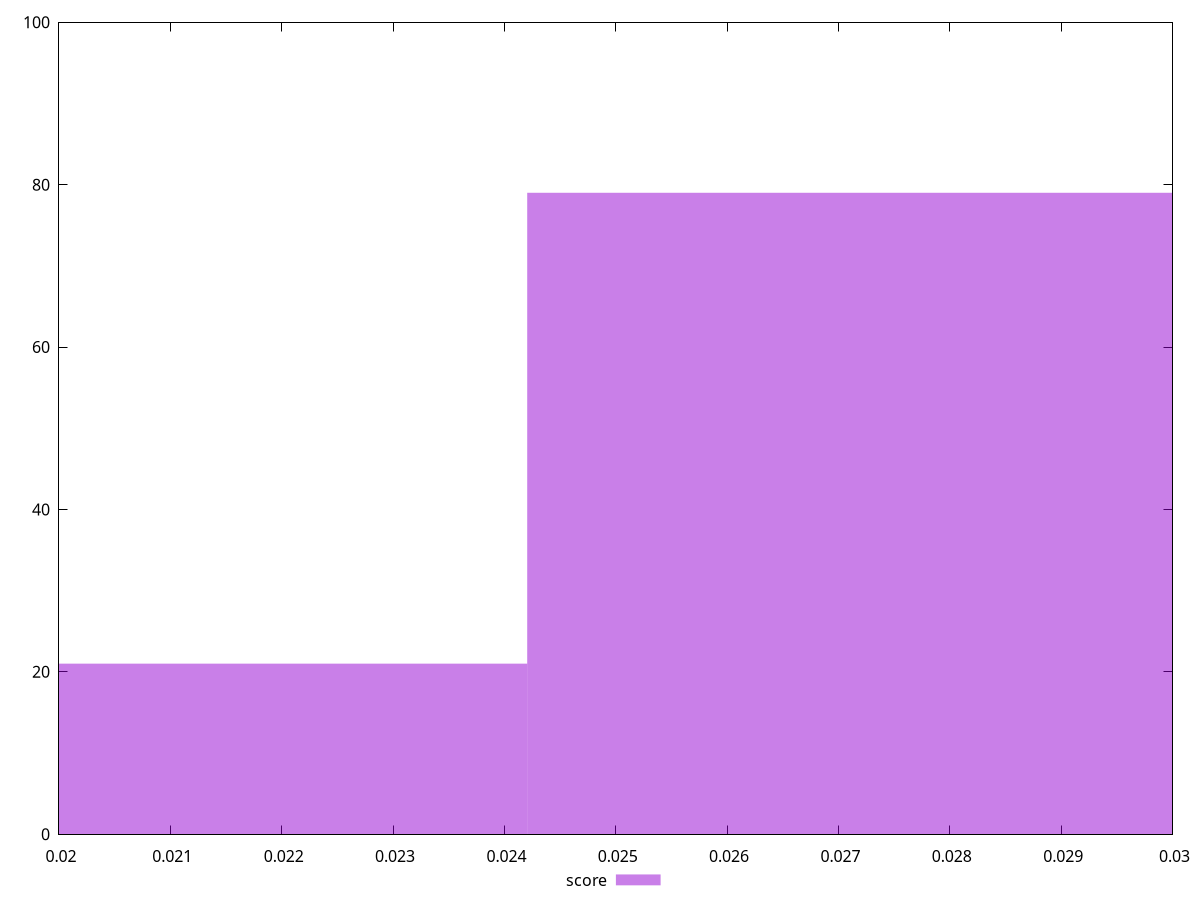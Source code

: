 reset

$score <<EOF
0.029045764452166948 79
0.0193638429681113 21
EOF

set key outside below
set boxwidth 0.00968192148405565
set xrange [0.02:0.03]
set yrange [0:100]
set trange [0:100]
set style fill transparent solid 0.5 noborder
set terminal svg size 640, 490 enhanced background rgb 'white'
set output "report_00018_2021-02-10T15-25-16.877Z/uses-long-cache-ttl/samples/pages/score/histogram.svg"

plot $score title "score" with boxes

reset
